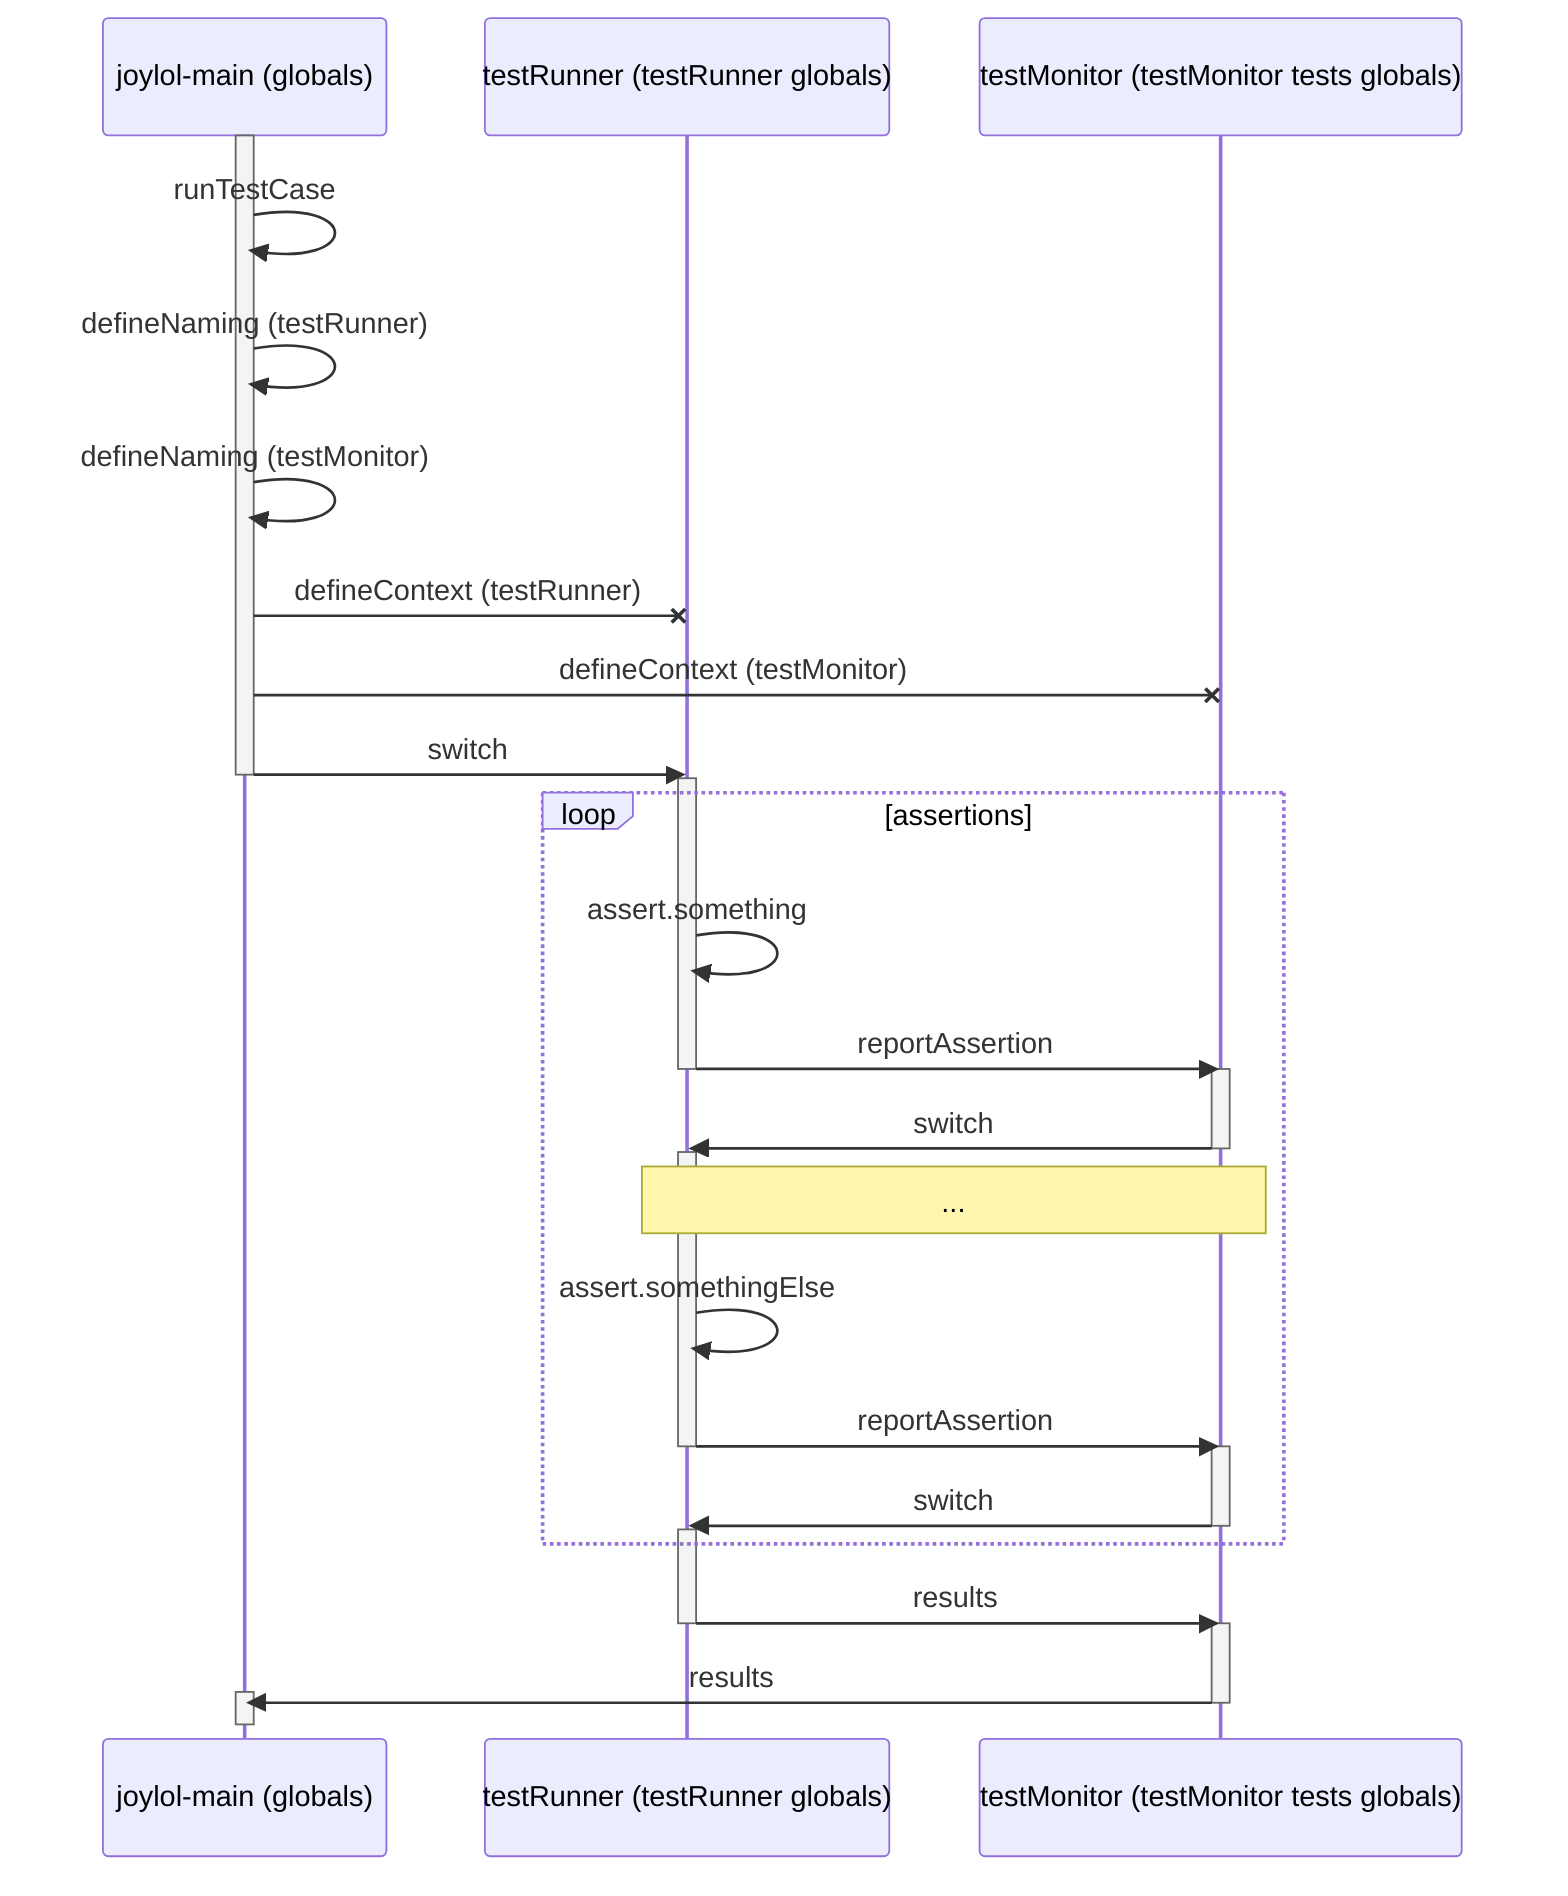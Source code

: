 sequenceDiagram
  participant m as joylol-main (globals)
  participant tr as testRunner (testRunner globals)
  participant tm as testMonitor (testMonitor tests globals)

  %% specify context switches
  activate m
  m  ->> m : runTestCase
  m  ->> m : defineNaming (testRunner)
  m  ->> m : defineNaming (testMonitor)
  m  -X tr : defineContext (testRunner)
  m  -X tm : defineContext (testMonitor)
  m  ->> tr : switch
  deactivate m
  activate tr
  loop assertions
    tr ->> tr : assert.something
    tr ->> tm : reportAssertion
    deactivate tr
    activate tm
    tm ->> tr : switch
    deactivate tm
    activate tr
    note over tr,tm :     ...
    tr ->> tr : assert.somethingElse
    tr ->> tm : reportAssertion
    deactivate tr
    activate tm
    tm ->> tr : switch
    deactivate tm
    activate tr
  end
  tr ->> tm : results
  deactivate tr
  activate tm
  tm ->> m : results
  deactivate tm
  activate m
  deactivate m